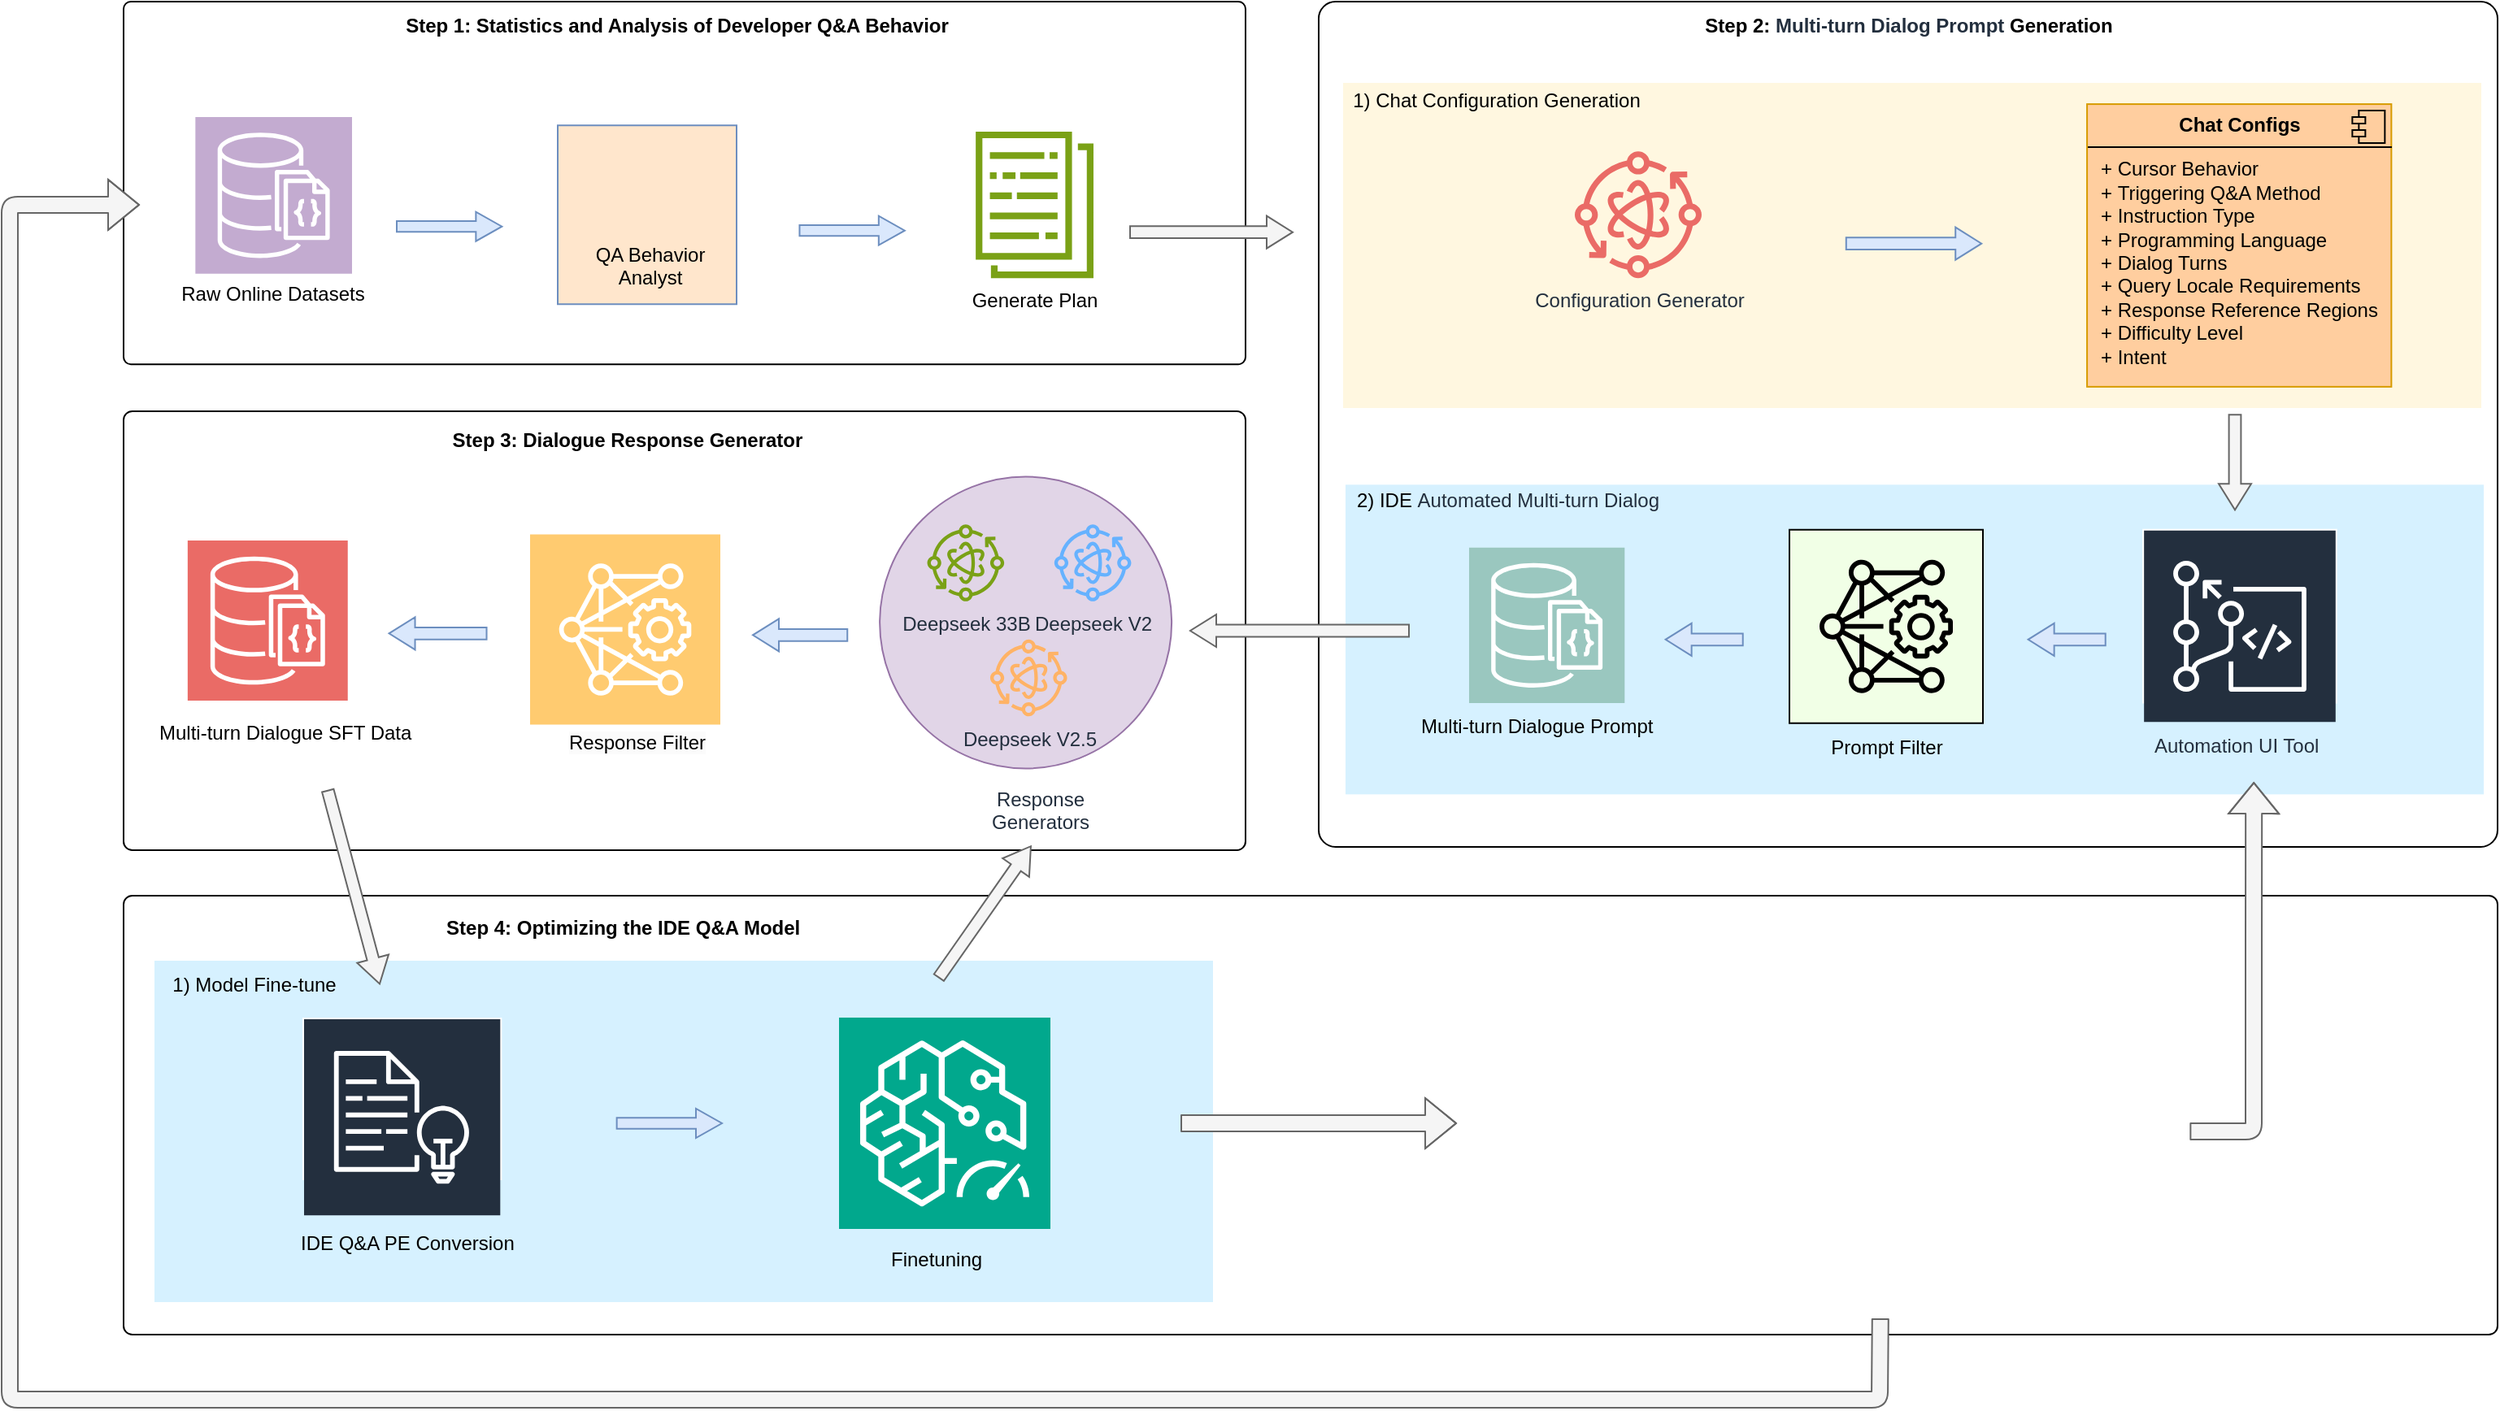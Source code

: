 <mxfile version="24.7.16">
  <diagram name="第 1 页" id="gBcdoSO4XW2pjzrJ0r_s">
    <mxGraphModel dx="4261" dy="2553" grid="1" gridSize="10" guides="1" tooltips="1" connect="1" arrows="1" fold="1" page="1" pageScale="1" pageWidth="827" pageHeight="1169" math="0" shadow="0">
      <root>
        <mxCell id="0" />
        <mxCell id="1" parent="0" />
        <mxCell id="jeEwIzRltNPY7sXpc93a-125" value="" style="rounded=1;whiteSpace=wrap;html=1;fillColor=none;glass=0;arcSize=2;" vertex="1" parent="1">
          <mxGeometry x="-1030" y="430" width="1460" height="270" as="geometry" />
        </mxCell>
        <mxCell id="jeEwIzRltNPY7sXpc93a-138" value="" style="rounded=0;whiteSpace=wrap;html=1;fillColor=#D6F1FF;strokeColor=none;" vertex="1" parent="1">
          <mxGeometry x="-1011" y="470" width="651" height="210" as="geometry" />
        </mxCell>
        <mxCell id="jeEwIzRltNPY7sXpc93a-87" value="" style="rounded=1;whiteSpace=wrap;html=1;fillColor=none;glass=0;arcSize=2;" vertex="1" parent="1">
          <mxGeometry x="-1030" y="132" width="690" height="270" as="geometry" />
        </mxCell>
        <mxCell id="jeEwIzRltNPY7sXpc93a-62" value="" style="rounded=1;whiteSpace=wrap;html=1;fillColor=none;glass=0;arcSize=2;" vertex="1" parent="1">
          <mxGeometry x="-295" y="-120" width="725" height="520" as="geometry" />
        </mxCell>
        <mxCell id="jeEwIzRltNPY7sXpc93a-86" value="" style="rounded=0;whiteSpace=wrap;html=1;fillColor=#D6F1FF;strokeColor=none;" vertex="1" parent="1">
          <mxGeometry x="-278.5" y="177.17" width="700" height="190.5" as="geometry" />
        </mxCell>
        <mxCell id="jeEwIzRltNPY7sXpc93a-85" value="" style="rounded=0;whiteSpace=wrap;html=1;fillColor=#FFF7E0;strokeColor=none;" vertex="1" parent="1">
          <mxGeometry x="-280" y="-70" width="700" height="200" as="geometry" />
        </mxCell>
        <mxCell id="jeEwIzRltNPY7sXpc93a-1" value="" style="rounded=1;whiteSpace=wrap;html=1;fillColor=none;glass=0;arcSize=2;" vertex="1" parent="1">
          <mxGeometry x="-1030" y="-120" width="690" height="223.13" as="geometry" />
        </mxCell>
        <mxCell id="WeLG5edQ8tTJFwp3-dpX-18" value="" style="html=1;shadow=0;dashed=0;align=center;verticalAlign=middle;shape=mxgraph.arrows2.arrow;dy=0.63;dx=16;notch=0;fillColor=#f5f5f5;strokeColor=#666666;fontColor=#333333;" parent="1" vertex="1">
          <mxGeometry x="-411" y="11.82" width="100" height="20" as="geometry" />
        </mxCell>
        <mxCell id="WeLG5edQ8tTJFwp3-dpX-63" value="" style="html=1;shadow=0;dashed=0;align=center;verticalAlign=middle;shape=mxgraph.arrows2.arrow;dy=0.63;dx=16;notch=0;fillColor=#dae8fc;strokeColor=#6c8ebf;rotation=-180;" parent="1" vertex="1">
          <mxGeometry x="-866.74" y="258.67" width="60" height="20" as="geometry" />
        </mxCell>
        <mxCell id="jeEwIzRltNPY7sXpc93a-7" value="&lt;b&gt;Step 1: Statistics and Analysis of Developer Q&amp;amp;A Behavior&lt;/b&gt;" style="text;html=1;align=center;verticalAlign=middle;whiteSpace=wrap;rounded=0;" vertex="1" parent="1">
          <mxGeometry x="-860" y="-114.87" width="341" height="20" as="geometry" />
        </mxCell>
        <mxCell id="jeEwIzRltNPY7sXpc93a-35" value="" style="sketch=0;outlineConnect=0;fontColor=#232F3E;gradientColor=none;strokeColor=#000000;fillColor=#F1FFE6;dashed=0;verticalLabelPosition=middle;verticalAlign=bottom;align=center;html=1;whiteSpace=wrap;fontSize=10;fontStyle=1;spacing=3;shape=mxgraph.aws4.productIcon;prIcon=mxgraph.aws4.deep_learning_amis;" vertex="1" parent="1">
          <mxGeometry x="-6" y="204.34" width="120" height="120" as="geometry" />
        </mxCell>
        <mxCell id="jeEwIzRltNPY7sXpc93a-46" value="&lt;span style=&quot;color: rgb(0, 0, 0); background-color: rgb(255, 255, 255);&quot;&gt;Generate Plan&lt;/span&gt;" style="sketch=0;outlineConnect=0;fontColor=#232F3E;gradientColor=none;fillColor=#7AA116;strokeColor=none;dashed=0;verticalLabelPosition=bottom;verticalAlign=top;align=center;html=1;fontSize=12;fontStyle=0;aspect=fixed;pointerEvents=1;shape=mxgraph.aws4.data_set;" vertex="1" parent="1">
          <mxGeometry x="-506.15" y="-40.05" width="72.86" height="90.18" as="geometry" />
        </mxCell>
        <mxCell id="jeEwIzRltNPY7sXpc93a-51" value="Configuration Generator" style="sketch=0;outlineConnect=0;fontColor=#232F3E;gradientColor=none;fillColor=#EA6B66;strokeColor=none;dashed=0;verticalLabelPosition=bottom;verticalAlign=top;align=center;html=1;fontSize=12;fontStyle=0;aspect=fixed;pointerEvents=1;shape=mxgraph.aws4.iot_greengrass_component_nucleus;" vertex="1" parent="1">
          <mxGeometry x="-137.5" y="-27.87" width="78" height="78" as="geometry" />
        </mxCell>
        <mxCell id="jeEwIzRltNPY7sXpc93a-63" value="&lt;b&gt;Step 2:&amp;nbsp;&lt;span style=&quot;color: rgb(35, 47, 62);&quot;&gt;Multi-turn Dialog Prompt&lt;/span&gt;&lt;span style=&quot;text-wrap: nowrap; background-color: rgb(255, 255, 255);&quot;&gt;&amp;nbsp;Generation&lt;/span&gt;&lt;/b&gt;" style="text;html=1;align=center;verticalAlign=middle;whiteSpace=wrap;rounded=0;" vertex="1" parent="1">
          <mxGeometry x="-122.5" y="-114.87" width="380" height="20" as="geometry" />
        </mxCell>
        <mxCell id="jeEwIzRltNPY7sXpc93a-73" value="1) Chat&amp;nbsp;Configuration Generation" style="text;html=1;align=center;verticalAlign=middle;resizable=0;points=[];autosize=1;strokeColor=none;fillColor=none;" vertex="1" parent="1">
          <mxGeometry x="-286.5" y="-73.87" width="200" height="30" as="geometry" />
        </mxCell>
        <mxCell id="jeEwIzRltNPY7sXpc93a-74" value="" style="html=1;shadow=0;dashed=0;align=center;verticalAlign=middle;shape=mxgraph.arrows2.arrow;dy=0.63;dx=16;notch=0;fillColor=#dae8fc;strokeColor=#6c8ebf;" vertex="1" parent="1">
          <mxGeometry x="29.39" y="18.82" width="83.23" height="20" as="geometry" />
        </mxCell>
        <mxCell id="jeEwIzRltNPY7sXpc93a-80" value="&lt;p style=&quot;margin:0px;margin-top:6px;text-align:center;&quot;&gt;&lt;span style=&quot;background-color: rgb(255, 206, 159);&quot;&gt;&lt;span style=&quot;text-wrap: nowrap;&quot;&gt;&lt;b style=&quot;&quot;&gt;Chat Configs&lt;/b&gt;&lt;/span&gt;&lt;br&gt;&lt;/span&gt;&lt;/p&gt;&lt;hr size=&quot;1&quot; style=&quot;border-style:solid;&quot;&gt;&lt;p style=&quot;margin:0px;margin-left:8px;&quot;&gt;+ Cursor Behavior&lt;br&gt;+&amp;nbsp;&lt;span style=&quot;background-color: initial;&quot;&gt;Triggering Q&amp;amp;A Method&lt;/span&gt;&lt;/p&gt;&lt;p style=&quot;margin:0px;margin-left:8px;&quot;&gt;+&amp;nbsp;&lt;span style=&quot;background-color: initial;&quot;&gt;Instruction Type&lt;/span&gt;&lt;span style=&quot;background-color: initial;&quot;&gt;&lt;br&gt;&lt;/span&gt;&lt;/p&gt;&lt;p style=&quot;margin:0px;margin-left:8px;&quot;&gt;+&amp;nbsp;&lt;span style=&quot;background-color: initial;&quot;&gt;Programming Language&lt;/span&gt;&lt;span style=&quot;background-color: initial;&quot;&gt;&lt;br&gt;&lt;/span&gt;&lt;/p&gt;&lt;p style=&quot;margin:0px;margin-left:8px;&quot;&gt;+&amp;nbsp;&lt;span style=&quot;background-color: initial;&quot;&gt;Dialog Turns&lt;/span&gt;&lt;span style=&quot;background-color: initial;&quot;&gt;&lt;br&gt;&lt;/span&gt;&lt;/p&gt;&lt;p style=&quot;margin:0px;margin-left:8px;&quot;&gt;+&amp;nbsp;&lt;span style=&quot;background-color: initial;&quot;&gt;Query&amp;nbsp;&lt;/span&gt;&lt;span style=&quot;background-color: initial;&quot;&gt;Locale Requirements&lt;/span&gt;&lt;/p&gt;&lt;p style=&quot;margin:0px;margin-left:8px;&quot;&gt;+&amp;nbsp;&lt;span style=&quot;background-color: initial;&quot;&gt;Response Reference Regions&lt;/span&gt;&lt;span style=&quot;background-color: initial;&quot;&gt;&lt;br&gt;&lt;/span&gt;&lt;/p&gt;&lt;p style=&quot;margin:0px;margin-left:8px;&quot;&gt;+&amp;nbsp;&lt;span style=&quot;background-color: initial;&quot;&gt;Difficulty Level&lt;/span&gt;&lt;span style=&quot;background-color: initial;&quot;&gt;&lt;br&gt;&lt;/span&gt;&lt;/p&gt;&lt;p style=&quot;margin:0px;margin-left:8px;&quot;&gt;+&amp;nbsp;&lt;span style=&quot;background-color: initial;&quot;&gt;Intent&lt;/span&gt;&lt;span style=&quot;background-color: initial;&quot;&gt;&lt;br&gt;&lt;/span&gt;&lt;/p&gt;" style="align=left;overflow=fill;html=1;dropTarget=0;whiteSpace=wrap;fillColor=#FFCE9F;strokeColor=#d79b00;" vertex="1" parent="1">
          <mxGeometry x="177.54" y="-56.94" width="187.14" height="173.87" as="geometry" />
        </mxCell>
        <mxCell id="jeEwIzRltNPY7sXpc93a-81" value="" style="shape=component;jettyWidth=8;jettyHeight=4;fillColor=#FFCE9F;" vertex="1" parent="jeEwIzRltNPY7sXpc93a-80">
          <mxGeometry x="1" width="20" height="20" relative="1" as="geometry">
            <mxPoint x="-24" y="4" as="offset" />
          </mxGeometry>
        </mxCell>
        <mxCell id="jeEwIzRltNPY7sXpc93a-83" value="" style="html=1;shadow=0;dashed=0;align=center;verticalAlign=middle;shape=mxgraph.arrows2.arrow;dy=0.63;dx=16;notch=0;fillColor=#dae8fc;strokeColor=#6c8ebf;rotation=-180;" vertex="1" parent="1">
          <mxGeometry x="141.32" y="262.42" width="47.54" height="20" as="geometry" />
        </mxCell>
        <mxCell id="jeEwIzRltNPY7sXpc93a-84" value="" style="html=1;shadow=0;dashed=0;align=center;verticalAlign=middle;shape=mxgraph.arrows2.arrow;dy=0.63;dx=16;notch=0;fillColor=#f5f5f5;strokeColor=#666666;rotation=90;fontColor=#333333;" vertex="1" parent="1">
          <mxGeometry x="239.25" y="153.42" width="58.5" height="20" as="geometry" />
        </mxCell>
        <mxCell id="jeEwIzRltNPY7sXpc93a-88" value="&lt;b&gt;Step 3:&amp;nbsp;Dialogue Response Generator&lt;/b&gt;" style="text;html=1;align=center;verticalAlign=middle;whiteSpace=wrap;rounded=0;" vertex="1" parent="1">
          <mxGeometry x="-910" y="140.2" width="380" height="20" as="geometry" />
        </mxCell>
        <mxCell id="jeEwIzRltNPY7sXpc93a-89" value="Prompt Filter" style="text;html=1;align=center;verticalAlign=middle;resizable=0;points=[];autosize=1;strokeColor=none;fillColor=none;" vertex="1" parent="1">
          <mxGeometry x="9" y="324.34" width="90" height="30" as="geometry" />
        </mxCell>
        <mxCell id="jeEwIzRltNPY7sXpc93a-90" value="&lt;span style=&quot;text-wrap: nowrap;&quot;&gt;2) IDE&amp;nbsp;&lt;/span&gt;&lt;font style=&quot;text-wrap: nowrap;&quot; color=&quot;#232f3e&quot;&gt;&lt;span style=&quot;text-wrap: wrap;&quot;&gt;Automated Multi-turn Dialog&lt;/span&gt;&lt;/font&gt;" style="rounded=0;whiteSpace=wrap;html=1;fillColor=none;strokeColor=none;" vertex="1" parent="1">
          <mxGeometry x="-281.5" y="173.17" width="205" height="27.12" as="geometry" />
        </mxCell>
        <mxCell id="jeEwIzRltNPY7sXpc93a-102" value="" style="group" vertex="1" connectable="0" parent="1">
          <mxGeometry x="211.58" y="204.34" width="122.06" height="145.71" as="geometry" />
        </mxCell>
        <mxCell id="jeEwIzRltNPY7sXpc93a-31" value="" style="sketch=0;outlineConnect=0;fontColor=#232F3E;gradientColor=none;strokeColor=#ffffff;fillColor=#232F3E;dashed=0;verticalLabelPosition=middle;verticalAlign=bottom;align=center;html=1;whiteSpace=wrap;fontSize=10;fontStyle=1;spacing=3;shape=mxgraph.aws4.productIcon;prIcon=mxgraph.aws4.codecommit;" vertex="1" parent="jeEwIzRltNPY7sXpc93a-102">
          <mxGeometry width="119.816" height="107.369" as="geometry" />
        </mxCell>
        <mxCell id="jeEwIzRltNPY7sXpc93a-104" value="" style="group" vertex="1" connectable="0" parent="1">
          <mxGeometry x="-234" y="215.87" width="170" height="122.66" as="geometry" />
        </mxCell>
        <mxCell id="WeLG5edQ8tTJFwp3-dpX-38" value="&lt;span style=&quot;text-align: center;&quot;&gt;Multi-turn Dialogue Prompt&lt;/span&gt;" style="text;whiteSpace=wrap;html=1;" parent="jeEwIzRltNPY7sXpc93a-104" vertex="1">
          <mxGeometry y="95.66" width="170" height="27" as="geometry" />
        </mxCell>
        <mxCell id="jeEwIzRltNPY7sXpc93a-75" value="" style="sketch=0;points=[[0,0,0],[0.25,0,0],[0.5,0,0],[0.75,0,0],[1,0,0],[0,1,0],[0.25,1,0],[0.5,1,0],[0.75,1,0],[1,1,0],[0,0.25,0],[0,0.5,0],[0,0.75,0],[1,0.25,0],[1,0.5,0],[1,0.75,0]];outlineConnect=0;fontColor=#232F3E;fillColor=#9AC7BF;strokeColor=#ffffff;dashed=0;verticalLabelPosition=bottom;verticalAlign=top;align=center;html=1;fontSize=12;fontStyle=0;aspect=fixed;shape=mxgraph.aws4.resourceIcon;resIcon=mxgraph.aws4.documentdb_with_mongodb_compatibility;" vertex="1" parent="jeEwIzRltNPY7sXpc93a-104">
          <mxGeometry x="31.5" width="95.66" height="95.66" as="geometry" />
        </mxCell>
        <mxCell id="jeEwIzRltNPY7sXpc93a-77" value="&lt;span style=&quot;color: rgb(35, 47, 62); font-family: Helvetica; font-size: 12px; font-style: normal; font-variant-ligatures: normal; font-variant-caps: normal; font-weight: 400; letter-spacing: normal; orphans: 2; text-align: center; text-indent: 0px; text-transform: none; widows: 2; word-spacing: 0px; -webkit-text-stroke-width: 0px; white-space: normal; text-decoration-thickness: initial; text-decoration-style: initial; text-decoration-color: initial; float: none; display: inline !important;&quot;&gt;Automation UI Tool&lt;/span&gt;" style="text;whiteSpace=wrap;html=1;" vertex="1" parent="1">
          <mxGeometry x="217.22" y="324.34" width="112.06" height="30" as="geometry" />
        </mxCell>
        <mxCell id="jeEwIzRltNPY7sXpc93a-106" value="" style="html=1;shadow=0;dashed=0;align=center;verticalAlign=middle;shape=mxgraph.arrows2.arrow;dy=0.63;dx=16;notch=0;fillColor=#dae8fc;strokeColor=#6c8ebf;rotation=-180;" vertex="1" parent="1">
          <mxGeometry x="-81.68" y="262.42" width="47.54" height="20" as="geometry" />
        </mxCell>
        <mxCell id="jeEwIzRltNPY7sXpc93a-108" value="" style="group" vertex="1" connectable="0" parent="1">
          <mxGeometry x="-564.94" y="172.23" width="184.44" height="220" as="geometry" />
        </mxCell>
        <mxCell id="jeEwIzRltNPY7sXpc93a-107" value="" style="ellipse;whiteSpace=wrap;html=1;aspect=fixed;fillColor=#e1d5e7;strokeColor=#9673a6;" vertex="1" parent="jeEwIzRltNPY7sXpc93a-108">
          <mxGeometry width="179.5" height="179.5" as="geometry" />
        </mxCell>
        <mxCell id="jeEwIzRltNPY7sXpc93a-95" value="Deepseek 33B" style="sketch=0;outlineConnect=0;fontColor=#232F3E;gradientColor=none;fillColor=#7AA116;strokeColor=none;dashed=0;verticalLabelPosition=bottom;verticalAlign=top;align=center;html=1;fontSize=12;fontStyle=0;aspect=fixed;pointerEvents=1;shape=mxgraph.aws4.iot_greengrass_component_nucleus;" vertex="1" parent="jeEwIzRltNPY7sXpc93a-108">
          <mxGeometry x="29.215" y="29.392" width="47.299" height="47.299" as="geometry" />
        </mxCell>
        <mxCell id="jeEwIzRltNPY7sXpc93a-96" value="Deepseek V2" style="sketch=0;outlineConnect=0;fontColor=#232F3E;gradientColor=none;fillColor=#66B2FF;strokeColor=none;dashed=0;verticalLabelPosition=bottom;verticalAlign=top;align=center;html=1;fontSize=12;fontStyle=0;aspect=fixed;pointerEvents=1;shape=mxgraph.aws4.iot_greengrass_component_nucleus;" vertex="1" parent="jeEwIzRltNPY7sXpc93a-108">
          <mxGeometry x="107.352" y="29.392" width="47.299" height="47.299" as="geometry" />
        </mxCell>
        <mxCell id="jeEwIzRltNPY7sXpc93a-97" value="Deepseek V2.5" style="sketch=0;outlineConnect=0;fontColor=#232F3E;gradientColor=none;fillColor=#FFB366;strokeColor=none;dashed=0;verticalLabelPosition=bottom;verticalAlign=top;align=center;html=1;fontSize=12;fontStyle=0;aspect=fixed;pointerEvents=1;shape=mxgraph.aws4.iot_greengrass_component_nucleus;" vertex="1" parent="jeEwIzRltNPY7sXpc93a-108">
          <mxGeometry x="67.919" y="100.119" width="47.299" height="47.299" as="geometry" />
        </mxCell>
        <mxCell id="jeEwIzRltNPY7sXpc93a-99" value="&lt;div style=&quot;text-align: center;&quot;&gt;&lt;span style=&quot;background-color: initial;&quot;&gt;&lt;font color=&quot;#232f3e&quot;&gt;Response Generators&lt;/font&gt;&lt;/span&gt;&lt;/div&gt;" style="text;whiteSpace=wrap;html=1;" vertex="1" parent="jeEwIzRltNPY7sXpc93a-108">
          <mxGeometry x="42.356" y="184.823" width="112.299" height="35.177" as="geometry" />
        </mxCell>
        <mxCell id="jeEwIzRltNPY7sXpc93a-113" value="" style="html=1;shadow=0;dashed=0;align=center;verticalAlign=middle;shape=mxgraph.arrows2.arrow;dy=0.63;dx=16;notch=0;fillColor=#dae8fc;strokeColor=#6c8ebf;rotation=-180;" vertex="1" parent="1">
          <mxGeometry x="-643" y="259.67" width="58.13" height="20" as="geometry" />
        </mxCell>
        <mxCell id="jeEwIzRltNPY7sXpc93a-116" value="" style="group" vertex="1" connectable="0" parent="1">
          <mxGeometry x="-781" y="206.75" width="119" height="145.25" as="geometry" />
        </mxCell>
        <mxCell id="jeEwIzRltNPY7sXpc93a-109" value="" style="outlineConnect=0;fontColor=#232F3E;gradientColor=none;strokeColor=#FFFFFF;fillColor=#FFCB70;dashed=0;verticalLabelPosition=middle;verticalAlign=bottom;align=center;html=1;whiteSpace=wrap;fontSize=10;fontStyle=1;spacing=3;shape=mxgraph.aws4.productIcon;prIcon=mxgraph.aws4.deep_learning_amis;shadow=0;" vertex="1" parent="jeEwIzRltNPY7sXpc93a-116">
          <mxGeometry width="119" height="115.669" as="geometry" />
        </mxCell>
        <mxCell id="jeEwIzRltNPY7sXpc93a-110" value="&lt;span style=&quot;color: rgb(0, 0, 0); font-family: Helvetica; font-size: 12px; font-style: normal; font-variant-ligatures: normal; font-variant-caps: normal; font-weight: 400; letter-spacing: normal; orphans: 2; text-align: center; text-indent: 0px; text-transform: none; widows: 2; word-spacing: 0px; -webkit-text-stroke-width: 0px; white-space: nowrap; background-color: rgb(251, 251, 251); text-decoration-thickness: initial; text-decoration-style: initial; text-decoration-color: initial; display: inline !important; float: none;&quot;&gt;Response Filter&lt;/span&gt;" style="text;whiteSpace=wrap;html=1;" vertex="1" parent="jeEwIzRltNPY7sXpc93a-116">
          <mxGeometry x="22.733" y="115.669" width="79.333" height="29.581" as="geometry" />
        </mxCell>
        <mxCell id="jeEwIzRltNPY7sXpc93a-119" value="" style="group" vertex="1" connectable="0" parent="1">
          <mxGeometry x="-1000" y="-48.99" width="194.68" height="141.63" as="geometry" />
        </mxCell>
        <mxCell id="jeEwIzRltNPY7sXpc93a-22" value="Raw Online Datasets" style="rounded=0;whiteSpace=wrap;html=1;fillColor=none;strokeColor=none;" vertex="1" parent="jeEwIzRltNPY7sXpc93a-119">
          <mxGeometry x="-22.67" y="76.328" width="170" height="65.302" as="geometry" />
        </mxCell>
        <mxCell id="jeEwIzRltNPY7sXpc93a-49" value="" style="sketch=0;points=[[0,0,0],[0.25,0,0],[0.5,0,0],[0.75,0,0],[1,0,0],[0,1,0],[0.25,1,0],[0.5,1,0],[0.75,1,0],[1,1,0],[0,0.25,0],[0,0.5,0],[0,0.75,0],[1,0.25,0],[1,0.5,0],[1,0.75,0]];outlineConnect=0;fontColor=#232F3E;fillColor=#C3ABD0;strokeColor=#ffffff;dashed=0;verticalLabelPosition=bottom;verticalAlign=top;align=center;html=1;fontSize=12;fontStyle=0;aspect=fixed;shape=mxgraph.aws4.resourceIcon;resIcon=mxgraph.aws4.documentdb_with_mongodb_compatibility;" vertex="1" parent="jeEwIzRltNPY7sXpc93a-119">
          <mxGeometry x="14.167" width="96.321" height="96.321" as="geometry" />
        </mxCell>
        <mxCell id="WeLG5edQ8tTJFwp3-dpX-109" value="" style="html=1;shadow=0;dashed=0;align=center;verticalAlign=middle;shape=mxgraph.arrows2.arrow;dy=0.63;dx=16;notch=0;fillColor=#dae8fc;strokeColor=#6c8ebf;" parent="jeEwIzRltNPY7sXpc93a-119" vertex="1">
          <mxGeometry x="138" y="58.33" width="64.68" height="18" as="geometry" />
        </mxCell>
        <mxCell id="jeEwIzRltNPY7sXpc93a-120" value="" style="group" vertex="1" connectable="0" parent="1">
          <mxGeometry x="-763" y="-43.87" width="112" height="110" as="geometry" />
        </mxCell>
        <mxCell id="jeEwIzRltNPY7sXpc93a-3" value="" style="rounded=0;whiteSpace=wrap;html=1;fillColor=#FFE6CC;strokeColor=#6c8ebf;" vertex="1" parent="jeEwIzRltNPY7sXpc93a-120">
          <mxGeometry width="110" height="110" as="geometry" />
        </mxCell>
        <mxCell id="WeLG5edQ8tTJFwp3-dpX-106" value="" style="shape=image;verticalLabelPosition=bottom;labelBackgroundColor=default;verticalAlign=top;aspect=fixed;imageAspect=0;image=https://png.pngtree.com/png-clipart/20230409/original/pngtree-data-analysis-line-icon-png-image_9041939.png;" parent="jeEwIzRltNPY7sXpc93a-120" vertex="1">
          <mxGeometry x="21" y="4.69" width="78" height="78" as="geometry" />
        </mxCell>
        <mxCell id="WeLG5edQ8tTJFwp3-dpX-108" value="QA Behavior Analyst" style="text;whiteSpace=wrap;align=center;" parent="jeEwIzRltNPY7sXpc93a-120" vertex="1">
          <mxGeometry x="2" y="66" width="110" height="20" as="geometry" />
        </mxCell>
        <mxCell id="jeEwIzRltNPY7sXpc93a-122" value="" style="html=1;shadow=0;dashed=0;align=center;verticalAlign=middle;shape=mxgraph.arrows2.arrow;dy=0.63;dx=16;notch=0;fillColor=#dae8fc;strokeColor=#6c8ebf;" vertex="1" parent="1">
          <mxGeometry x="-614.27" y="11.82" width="64.68" height="18" as="geometry" />
        </mxCell>
        <mxCell id="jeEwIzRltNPY7sXpc93a-123" value="" style="html=1;shadow=0;dashed=0;align=center;verticalAlign=middle;shape=mxgraph.arrows2.arrow;dy=0.63;dx=16;notch=0;fillColor=#f5f5f5;strokeColor=#666666;rotation=-180;fontColor=#333333;" vertex="1" parent="1">
          <mxGeometry x="-374" y="257" width="134.5" height="20" as="geometry" />
        </mxCell>
        <mxCell id="jeEwIzRltNPY7sXpc93a-126" value="&lt;b&gt;Step 4: Optimizing the IDE Q&amp;amp;A Model&amp;nbsp;&lt;/b&gt;" style="text;html=1;align=center;verticalAlign=middle;whiteSpace=wrap;rounded=0;" vertex="1" parent="1">
          <mxGeometry x="-911.5" y="440" width="380" height="20" as="geometry" />
        </mxCell>
        <mxCell id="jeEwIzRltNPY7sXpc93a-128" value="1) Model Fine-tune" style="text;html=1;align=center;verticalAlign=middle;resizable=0;points=[];autosize=1;strokeColor=none;fillColor=none;" vertex="1" parent="1">
          <mxGeometry x="-1010" y="470" width="120" height="30" as="geometry" />
        </mxCell>
        <mxCell id="jeEwIzRltNPY7sXpc93a-131" value="" style="sketch=0;points=[[0,0,0],[0.25,0,0],[0.5,0,0],[0.75,0,0],[1,0,0],[0,1,0],[0.25,1,0],[0.5,1,0],[0.75,1,0],[1,1,0],[0,0.25,0],[0,0.5,0],[0,0.75,0],[1,0.25,0],[1,0.5,0],[1,0.75,0]];outlineConnect=0;fontColor=#232F3E;fillColor=#01A88D;strokeColor=#ffffff;dashed=0;verticalLabelPosition=bottom;verticalAlign=top;align=center;html=1;fontSize=12;fontStyle=0;aspect=fixed;shape=mxgraph.aws4.resourceIcon;resIcon=mxgraph.aws4.elastic_inference_2;" vertex="1" parent="1">
          <mxGeometry x="-590.0" y="505" width="130" height="130" as="geometry" />
        </mxCell>
        <mxCell id="jeEwIzRltNPY7sXpc93a-91" value="" style="sketch=0;points=[[0,0,0],[0.25,0,0],[0.5,0,0],[0.75,0,0],[1,0,0],[0,1,0],[0.25,1,0],[0.5,1,0],[0.75,1,0],[1,1,0],[0,0.25,0],[0,0.5,0],[0,0.75,0],[1,0.25,0],[1,0.5,0],[1,0.75,0]];outlineConnect=0;fontColor=#232F3E;fillColor=#EA6B66;strokeColor=#ffffff;dashed=0;verticalLabelPosition=bottom;verticalAlign=top;align=center;html=1;fontSize=12;fontStyle=0;aspect=fixed;shape=mxgraph.aws4.resourceIcon;resIcon=mxgraph.aws4.documentdb_with_mongodb_compatibility;" vertex="1" parent="1">
          <mxGeometry x="-990.58" y="211.55" width="98.45" height="98.45" as="geometry" />
        </mxCell>
        <mxCell id="jeEwIzRltNPY7sXpc93a-92" value="&lt;span style=&quot;text-align: center;&quot;&gt;Multi-turn Dialogue SFT Data&lt;/span&gt;" style="text;whiteSpace=wrap;html=1;" vertex="1" parent="1">
          <mxGeometry x="-1010" y="316.373" width="160" height="22.157" as="geometry" />
        </mxCell>
        <mxCell id="jeEwIzRltNPY7sXpc93a-134" value="IDE Q&amp;A PE Conversion" style="text;whiteSpace=wrap;" vertex="1" parent="1">
          <mxGeometry x="-923" y="630" width="160" height="40" as="geometry" />
        </mxCell>
        <mxCell id="jeEwIzRltNPY7sXpc93a-33" value="" style="sketch=0;outlineConnect=0;fontColor=#232F3E;gradientColor=none;strokeColor=#ffffff;fillColor=#232F3E;dashed=0;verticalLabelPosition=middle;verticalAlign=bottom;align=center;html=1;whiteSpace=wrap;fontSize=10;fontStyle=1;spacing=3;shape=mxgraph.aws4.productIcon;prIcon=mxgraph.aws4.comprehend;" vertex="1" parent="1">
          <mxGeometry x="-920" y="505" width="122.66" height="100" as="geometry" />
        </mxCell>
        <mxCell id="jeEwIzRltNPY7sXpc93a-135" value="" style="html=1;shadow=0;dashed=0;align=center;verticalAlign=middle;shape=mxgraph.arrows2.arrow;dy=0.63;dx=16;notch=0;fillColor=#dae8fc;strokeColor=#6c8ebf;" vertex="1" parent="1">
          <mxGeometry x="-726.68" y="561" width="64.68" height="18" as="geometry" />
        </mxCell>
        <mxCell id="jeEwIzRltNPY7sXpc93a-136" value="Finetuning" style="text;whiteSpace=wrap;" vertex="1" parent="1">
          <mxGeometry x="-559.86" y="640" width="69.72" height="20" as="geometry" />
        </mxCell>
        <mxCell id="jeEwIzRltNPY7sXpc93a-146" value="" style="shape=image;verticalLabelPosition=bottom;labelBackgroundColor=default;verticalAlign=top;aspect=fixed;imageAspect=0;image=https://aiguide.cc/wp-content/uploads/2024/05/f2e279475eff37ae9846a04810321db.png;" vertex="1" parent="1">
          <mxGeometry x="-190" y="465" width="430.68" height="220" as="geometry" />
        </mxCell>
        <mxCell id="jeEwIzRltNPY7sXpc93a-149" value="" style="shape=flexArrow;endArrow=classic;html=1;rounded=1;fillColor=#f5f5f5;strokeColor=#666666;exitX=0.74;exitY=0.963;exitDx=0;exitDy=0;exitPerimeter=0;" edge="1" parent="1" source="jeEwIzRltNPY7sXpc93a-125">
          <mxGeometry width="50" height="50" relative="1" as="geometry">
            <mxPoint x="-960" y="845" as="sourcePoint" />
            <mxPoint x="-1020" y="4.99" as="targetPoint" />
            <Array as="points">
              <mxPoint x="50" y="740" />
              <mxPoint x="-1100" y="740" />
              <mxPoint x="-1100" y="5" />
            </Array>
          </mxGeometry>
        </mxCell>
        <mxCell id="jeEwIzRltNPY7sXpc93a-150" value="" style="shape=flexArrow;endArrow=classic;html=1;rounded=1;fillColor=#f5f5f5;strokeColor=#666666;" edge="1" parent="1">
          <mxGeometry width="50" height="50" relative="1" as="geometry">
            <mxPoint x="-380" y="570" as="sourcePoint" />
            <mxPoint x="-210" y="570" as="targetPoint" />
            <Array as="points">
              <mxPoint x="-370" y="570" />
            </Array>
          </mxGeometry>
        </mxCell>
        <mxCell id="jeEwIzRltNPY7sXpc93a-152" value="" style="shape=flexArrow;endArrow=classic;html=1;rounded=1;exitX=1;exitY=0.5;exitDx=0;exitDy=0;fillColor=#f5f5f5;strokeColor=#666666;arcSize=30;entryX=0.798;entryY=0.96;entryDx=0;entryDy=0;entryPerimeter=0;" edge="1" parent="1" source="jeEwIzRltNPY7sXpc93a-146" target="jeEwIzRltNPY7sXpc93a-86">
          <mxGeometry width="50" height="50" relative="1" as="geometry">
            <mxPoint x="-300" y="460" as="sourcePoint" />
            <mxPoint x="280" y="380" as="targetPoint" />
            <Array as="points">
              <mxPoint x="280" y="575" />
              <mxPoint x="280" y="460" />
            </Array>
          </mxGeometry>
        </mxCell>
        <mxCell id="jeEwIzRltNPY7sXpc93a-153" value="" style="html=1;shadow=0;dashed=0;align=center;verticalAlign=middle;shape=mxgraph.arrows2.arrow;dy=0.63;dx=16;notch=0;fillColor=#f5f5f5;strokeColor=#666666;rotation=75;fontColor=#333333;" vertex="1" parent="1">
          <mxGeometry x="-950" y="414.79" width="123.11" height="20" as="geometry" />
        </mxCell>
        <mxCell id="jeEwIzRltNPY7sXpc93a-155" value="" style="html=1;shadow=0;dashed=0;align=center;verticalAlign=middle;shape=mxgraph.arrows2.arrow;dy=0.63;dx=16;notch=0;fillColor=#f5f5f5;strokeColor=#666666;rotation=-55;fontColor=#333333;" vertex="1" parent="1">
          <mxGeometry x="-549.59" y="430" width="98.57" height="19.94" as="geometry" />
        </mxCell>
      </root>
    </mxGraphModel>
  </diagram>
</mxfile>
